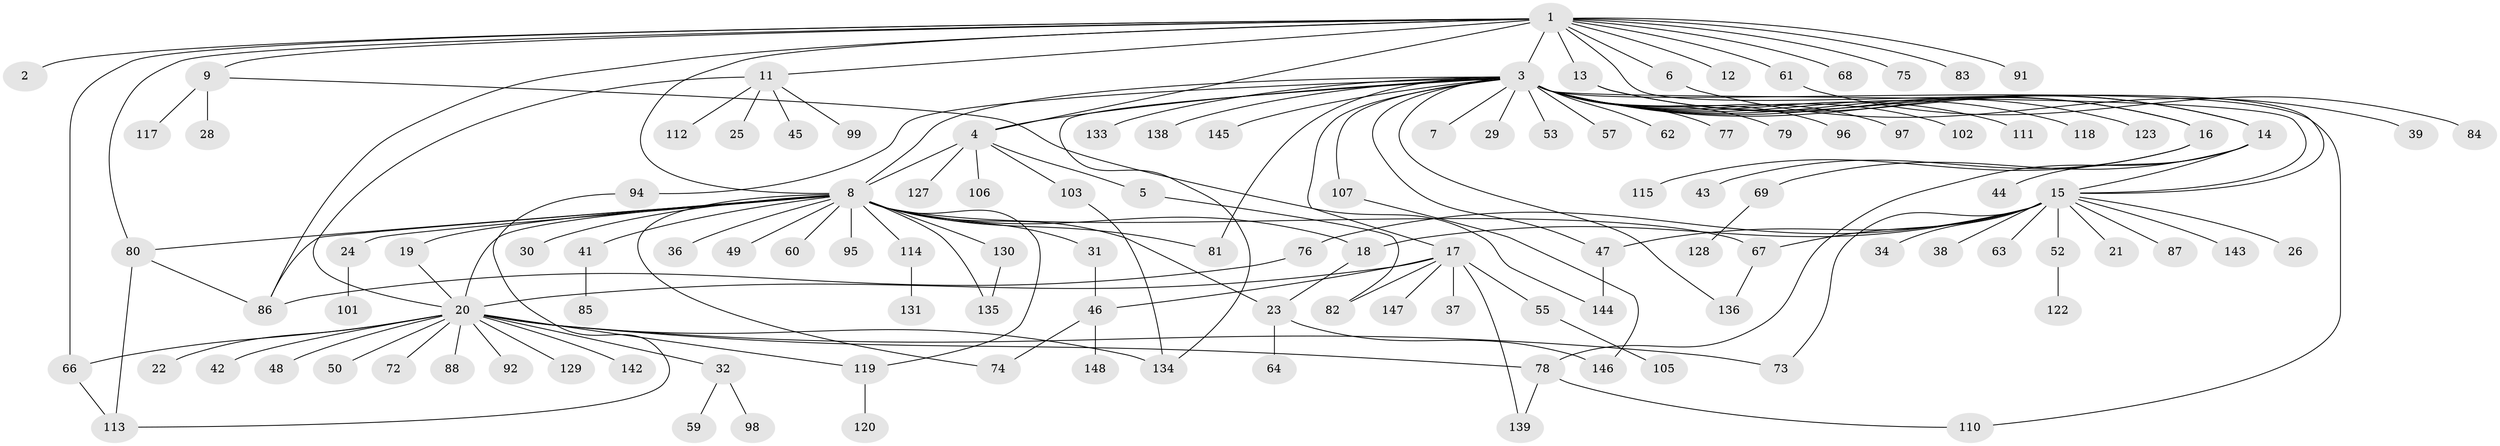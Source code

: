 // original degree distribution, {19: 0.006756756756756757, 1: 0.5337837837837838, 25: 0.006756756756756757, 8: 0.02027027027027027, 2: 0.2635135135135135, 13: 0.006756756756756757, 4: 0.05405405405405406, 14: 0.006756756756756757, 7: 0.006756756756756757, 6: 0.006756756756756757, 17: 0.013513513513513514, 5: 0.02027027027027027, 3: 0.05405405405405406}
// Generated by graph-tools (version 1.1) at 2025/11/02/27/25 16:11:15]
// undirected, 120 vertices, 155 edges
graph export_dot {
graph [start="1"]
  node [color=gray90,style=filled];
  1 [super="+89"];
  2;
  3 [super="+27"];
  4 [super="+108"];
  5 [super="+56"];
  6;
  7;
  8 [super="+10"];
  9 [super="+33"];
  11 [super="+116"];
  12;
  13 [super="+35"];
  14 [super="+137"];
  15 [super="+93"];
  16 [super="+70"];
  17 [super="+40"];
  18 [super="+124"];
  19;
  20 [super="+125"];
  21 [super="+109"];
  22;
  23 [super="+132"];
  24 [super="+65"];
  25;
  26;
  28;
  29;
  30 [super="+51"];
  31;
  32;
  34 [super="+54"];
  36;
  37;
  38;
  39;
  41;
  42 [super="+121"];
  43;
  44;
  45 [super="+141"];
  46 [super="+90"];
  47 [super="+58"];
  48;
  49;
  50;
  52;
  53;
  55;
  57;
  59;
  60;
  61;
  62;
  63;
  64;
  66;
  67;
  68;
  69 [super="+71"];
  72;
  73;
  74;
  75;
  76;
  77;
  78 [super="+126"];
  79;
  80 [super="+100"];
  81;
  82;
  83;
  84;
  85;
  86;
  87;
  88;
  91;
  92;
  94 [super="+104"];
  95;
  96;
  97 [super="+140"];
  98;
  99;
  101;
  102;
  103;
  105;
  106;
  107;
  110;
  111;
  112;
  113;
  114;
  115;
  117;
  118;
  119;
  120;
  122;
  123;
  127;
  128;
  129;
  130;
  131;
  133;
  134;
  135;
  136;
  138;
  139;
  142;
  143;
  144;
  145;
  146;
  147;
  148;
  1 -- 2;
  1 -- 3;
  1 -- 4;
  1 -- 6;
  1 -- 9;
  1 -- 11;
  1 -- 12;
  1 -- 13;
  1 -- 15;
  1 -- 61;
  1 -- 66;
  1 -- 68;
  1 -- 75;
  1 -- 80;
  1 -- 83;
  1 -- 86;
  1 -- 91;
  1 -- 8;
  3 -- 4;
  3 -- 7;
  3 -- 15;
  3 -- 16;
  3 -- 17;
  3 -- 29;
  3 -- 47;
  3 -- 53;
  3 -- 57;
  3 -- 62;
  3 -- 79;
  3 -- 81;
  3 -- 94;
  3 -- 96;
  3 -- 102;
  3 -- 107;
  3 -- 111;
  3 -- 118;
  3 -- 133;
  3 -- 134;
  3 -- 136;
  3 -- 138;
  3 -- 97;
  3 -- 8 [weight=2];
  3 -- 77;
  3 -- 110;
  3 -- 145;
  3 -- 123;
  3 -- 14;
  4 -- 5;
  4 -- 8;
  4 -- 103;
  4 -- 106;
  4 -- 127;
  5 -- 82;
  6 -- 39;
  8 -- 20;
  8 -- 23;
  8 -- 24;
  8 -- 31;
  8 -- 36;
  8 -- 81;
  8 -- 114;
  8 -- 119;
  8 -- 130;
  8 -- 135;
  8 -- 67;
  8 -- 41;
  8 -- 74;
  8 -- 80;
  8 -- 49;
  8 -- 18;
  8 -- 19;
  8 -- 86;
  8 -- 60;
  8 -- 30;
  8 -- 95;
  9 -- 28;
  9 -- 117;
  9 -- 144;
  11 -- 20;
  11 -- 25;
  11 -- 45;
  11 -- 99;
  11 -- 112;
  13 -- 14;
  13 -- 16;
  14 -- 15;
  14 -- 44;
  14 -- 69;
  14 -- 78;
  15 -- 18;
  15 -- 21;
  15 -- 26;
  15 -- 34;
  15 -- 38;
  15 -- 47;
  15 -- 52;
  15 -- 63;
  15 -- 67;
  15 -- 73;
  15 -- 76;
  15 -- 87;
  15 -- 143;
  16 -- 43;
  16 -- 115;
  17 -- 37;
  17 -- 46;
  17 -- 55;
  17 -- 82;
  17 -- 147;
  17 -- 20;
  17 -- 139;
  18 -- 23;
  19 -- 20;
  20 -- 22;
  20 -- 32;
  20 -- 42;
  20 -- 48;
  20 -- 50;
  20 -- 72;
  20 -- 73;
  20 -- 88;
  20 -- 92;
  20 -- 129;
  20 -- 134 [weight=2];
  20 -- 142;
  20 -- 78;
  20 -- 66;
  20 -- 119;
  23 -- 64;
  23 -- 146;
  24 -- 101;
  31 -- 46;
  32 -- 59;
  32 -- 98;
  41 -- 85;
  46 -- 148;
  46 -- 74;
  47 -- 144;
  52 -- 122;
  55 -- 105;
  61 -- 84;
  66 -- 113;
  67 -- 136;
  69 -- 128;
  76 -- 86;
  78 -- 110;
  78 -- 139;
  80 -- 86;
  80 -- 113;
  94 -- 113;
  103 -- 134;
  107 -- 146;
  114 -- 131;
  119 -- 120;
  130 -- 135;
}
